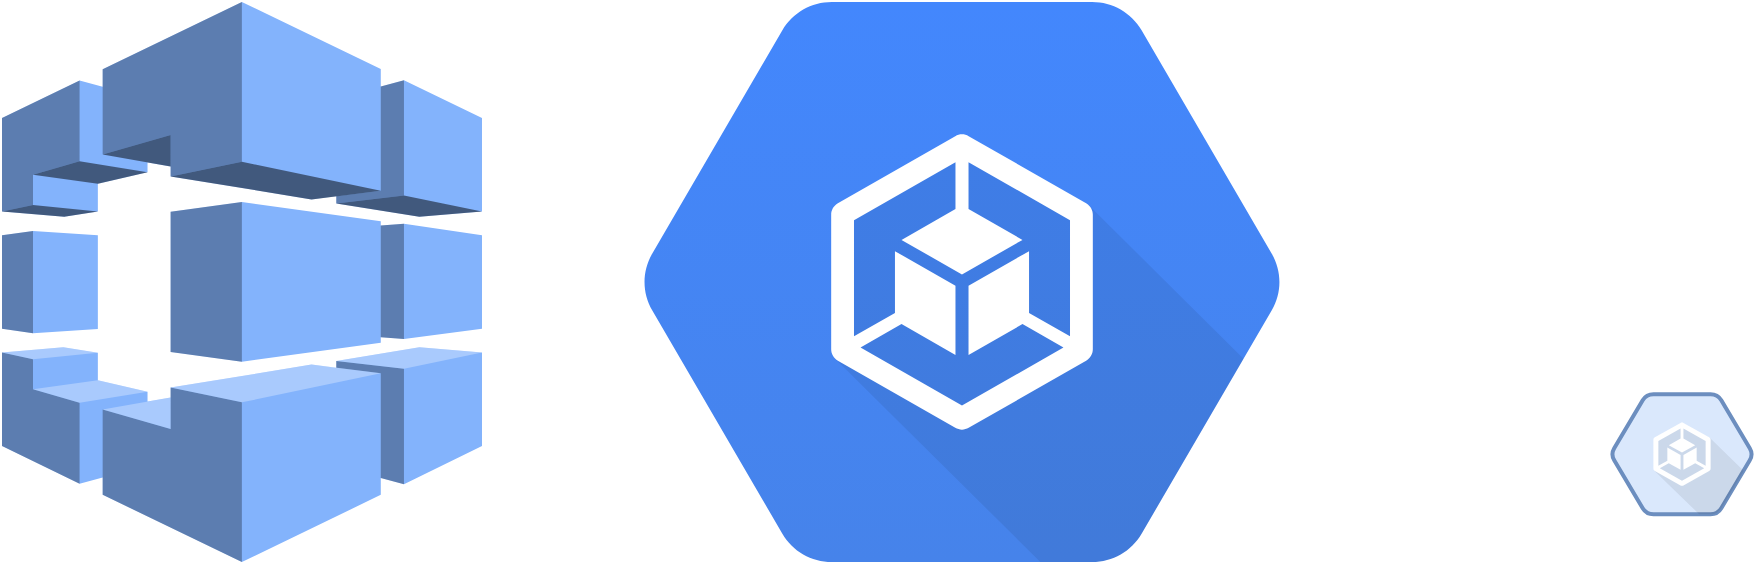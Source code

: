<mxfile compressed="true" version="21.6.5" type="device" pages="2"><diagram id="3e5-ePAXqQjTUiloZKvq" name="Logo"><mxGraphModel dx="1482" dy="878" grid="1" gridSize="10" guides="1" tooltips="1" connect="1" arrows="1" fold="1" page="1" pageScale="1" pageWidth="4681" pageHeight="3300" math="0" shadow="0"><root><mxCell id="02j1MC7q0GO2YytsVlVA-0"/><mxCell id="02j1MC7q0GO2YytsVlVA-1" parent="02j1MC7q0GO2YytsVlVA-0"/><mxCell id="02j1MC7q0GO2YytsVlVA-3" value="" style="outlineConnect=0;dashed=0;verticalLabelPosition=bottom;verticalAlign=top;align=center;html=1;shape=mxgraph.aws3.codebuild;strokeColor=#6c8ebf;fillColor=#83B3FC;strokeWidth=1;" parent="02j1MC7q0GO2YytsVlVA-1" vertex="1"><mxGeometry x="40" y="40" width="240" height="280" as="geometry"/></mxCell><mxCell id="CwtNiIqBlaDUluiQWkuy-0" value="" style="shape=mxgraph.gcp.compute.container_engine;html=1;fillColor=#4387FD;gradientColor=#4683EA;strokeColor=none;verticalLabelPosition=bottom;verticalAlign=top;align=center;" parent="02j1MC7q0GO2YytsVlVA-1" vertex="1"><mxGeometry x="360" y="40" width="320" height="280" as="geometry"/></mxCell><mxCell id="o5LvKsVDTPLKigUufJ1F-0" value="" style="shape=mxgraph.gcp.compute.container_engine;html=1;fillColor=#dae8fc;verticalLabelPosition=bottom;verticalAlign=top;align=center;strokeColor=#6c8ebf;strokeWidth=2;fontStyle=1;fontFamily=Comic Sans MS;fontSize=14;" parent="02j1MC7q0GO2YytsVlVA-1" vertex="1"><mxGeometry x="845" y="236.11" width="70" height="60" as="geometry"/></mxCell></root></mxGraphModel></diagram><diagram id="uwm7y63D-FAcAVskzO7C" name="IODA Principes"><mxGraphModel dx="1482" dy="878" grid="1" gridSize="10" guides="1" tooltips="1" connect="1" arrows="1" fold="1" page="1" pageScale="1" pageWidth="4681" pageHeight="3300" math="0" shadow="0"><root><mxCell id="0"/><mxCell id="1" parent="0"/><mxCell id="WadyfTq_HFfuPPW0J1Bp-35" value="" style="rounded=0;whiteSpace=wrap;html=1;dashed=1;dashPattern=1 1;fillColor=none;strokeWidth=2;" parent="1" vertex="1"><mxGeometry x="40" y="40" width="1190" height="720" as="geometry"/></mxCell><mxCell id="zaa4HsyervPL_EpwAPmy-9" value="API (Flutter/Dart interfaces)" style="text;html=1;strokeColor=none;fillColor=#E6E6E6;align=center;verticalAlign=top;whiteSpace=wrap;rounded=0;strokeWidth=1;fontSize=14;fontStyle=1" parent="1" vertex="1"><mxGeometry x="840" y="640" width="380" height="110" as="geometry"/></mxCell><mxCell id="zaa4HsyervPL_EpwAPmy-8" value="Mesh, Vertices, Normal, etc." style="text;html=1;strokeColor=none;fillColor=#E6E6E6;align=center;verticalAlign=top;whiteSpace=wrap;rounded=0;strokeWidth=1;fontSize=14;fontStyle=1" parent="1" vertex="1"><mxGeometry x="840" y="480" width="380" height="140" as="geometry"/></mxCell><mxCell id="zaa4HsyervPL_EpwAPmy-7" value="Raster, Plugin, Shadow, etc." style="text;html=1;strokeColor=none;fillColor=#E6E6E6;align=center;verticalAlign=top;whiteSpace=wrap;rounded=0;strokeWidth=1;fontSize=14;fontStyle=1" parent="1" vertex="1"><mxGeometry x="840" y="280" width="380" height="180" as="geometry"/></mxCell><mxCell id="zaa4HsyervPL_EpwAPmy-5" value="&lt;font style=&quot;font-size: 14px;&quot;&gt;Orchestration, Processor, Pipeline, Workflow, Engine&lt;/font&gt;" style="text;html=1;strokeColor=none;fillColor=#E6E6E6;align=center;verticalAlign=top;whiteSpace=wrap;rounded=0;strokeWidth=1;fontSize=16;fontStyle=1" parent="1" vertex="1"><mxGeometry x="840" y="90" width="380" height="170" as="geometry"/></mxCell><mxCell id="WadyfTq_HFfuPPW0J1Bp-1" value="DATA" style="ellipse;whiteSpace=wrap;html=1;aspect=fixed;fillColor=#dae8fc;strokeColor=#6c8ebf;fontStyle=1;strokeWidth=3;" parent="1" vertex="1"><mxGeometry x="390" y="510" width="80" height="80" as="geometry"/></mxCell><mxCell id="WadyfTq_HFfuPPW0J1Bp-2" value="OPERATION" style="rounded=0;whiteSpace=wrap;html=1;fillColor=#f8cecc;strokeColor=#b85450;fontStyle=1;strokeWidth=3;" parent="1" vertex="1"><mxGeometry x="370" y="290" width="120" height="60" as="geometry"/></mxCell><mxCell id="WadyfTq_HFfuPPW0J1Bp-3" value="INTEGRATION" style="shape=hexagon;perimeter=hexagonPerimeter2;whiteSpace=wrap;html=1;fixedSize=1;fillColor=#d5e8d4;strokeColor=#82b366;fontStyle=1;strokeWidth=3;" parent="1" vertex="1"><mxGeometry x="370" y="170" width="120" height="80" as="geometry"/></mxCell><mxCell id="WadyfTq_HFfuPPW0J1Bp-4" value="API / Frameworks" style="rounded=1;whiteSpace=wrap;html=1;fillColor=#f5f5f5;fontColor=#333333;strokeColor=#666666;fontStyle=1;fontSize=15;strokeWidth=3;" parent="1" vertex="1"><mxGeometry x="370" y="650" width="440" height="100" as="geometry"/></mxCell><mxCell id="WadyfTq_HFfuPPW0J1Bp-6" value="" style="line;strokeWidth=4;fillColor=none;align=left;verticalAlign=middle;spacingTop=-1;spacingLeft=3;spacingRight=3;rotatable=0;labelPosition=right;points=[];portConstraint=eastwest;strokeColor=inherit;" parent="1" vertex="1"><mxGeometry x="50" y="268" width="760" height="8" as="geometry"/></mxCell><mxCell id="WadyfTq_HFfuPPW0J1Bp-7" value="INTEGRATION" style="shape=hexagon;perimeter=hexagonPerimeter2;whiteSpace=wrap;html=1;fixedSize=1;fillColor=#d5e8d4;strokeColor=#82b366;fontStyle=1;strokeWidth=3;" parent="1" vertex="1"><mxGeometry x="530" y="170" width="120" height="80" as="geometry"/></mxCell><mxCell id="WadyfTq_HFfuPPW0J1Bp-8" value="INTEGRATION" style="shape=hexagon;perimeter=hexagonPerimeter2;whiteSpace=wrap;html=1;fixedSize=1;fillColor=#d5e8d4;strokeColor=#82b366;fontStyle=1;strokeWidth=3;" parent="1" vertex="1"><mxGeometry x="690" y="170" width="120" height="80" as="geometry"/></mxCell><mxCell id="WadyfTq_HFfuPPW0J1Bp-9" value="INTEGRATION" style="shape=hexagon;perimeter=hexagonPerimeter2;whiteSpace=wrap;html=1;fixedSize=1;fillColor=#d5e8d4;strokeColor=#82b366;fontStyle=1;strokeWidth=3;" parent="1" vertex="1"><mxGeometry x="530" y="50" width="120" height="80" as="geometry"/></mxCell><mxCell id="WadyfTq_HFfuPPW0J1Bp-10" value="" style="edgeStyle=segmentEdgeStyle;endArrow=classic;html=1;curved=0;rounded=0;endSize=8;startSize=8;startArrow=classic;startFill=1;strokeWidth=2;fillColor=#d5e8d4;strokeColor=#82B366;entryX=0.375;entryY=1;entryDx=0;entryDy=0;exitX=0.5;exitY=0;exitDx=0;exitDy=0;" parent="1" source="WadyfTq_HFfuPPW0J1Bp-3" target="WadyfTq_HFfuPPW0J1Bp-9" edge="1"><mxGeometry width="50" height="50" relative="1" as="geometry"><mxPoint x="540" y="190" as="sourcePoint"/><mxPoint x="590" y="140" as="targetPoint"/><Array as="points"><mxPoint x="430" y="150"/><mxPoint x="575" y="150"/></Array></mxGeometry></mxCell><mxCell id="WadyfTq_HFfuPPW0J1Bp-11" value="" style="edgeStyle=segmentEdgeStyle;endArrow=classic;html=1;curved=0;rounded=0;endSize=8;startSize=8;startArrow=classic;startFill=1;strokeWidth=2;fillColor=#d5e8d4;strokeColor=#82B366;entryX=0.625;entryY=1;entryDx=0;entryDy=0;" parent="1" source="WadyfTq_HFfuPPW0J1Bp-8" target="WadyfTq_HFfuPPW0J1Bp-9" edge="1"><mxGeometry width="50" height="50" relative="1" as="geometry"><mxPoint x="750" y="140" as="sourcePoint"/><mxPoint x="910" y="100" as="targetPoint"/><Array as="points"><mxPoint x="750" y="150"/><mxPoint x="605" y="150"/></Array></mxGeometry></mxCell><mxCell id="WadyfTq_HFfuPPW0J1Bp-12" value="" style="endArrow=classic;html=1;rounded=0;endSize=8;startSize=8;startArrow=classic;startFill=1;strokeWidth=2;fillColor=#d5e8d4;strokeColor=#82B366;entryX=0.5;entryY=1;entryDx=0;entryDy=0;exitX=0.5;exitY=0;exitDx=0;exitDy=0;" parent="1" source="WadyfTq_HFfuPPW0J1Bp-7" target="WadyfTq_HFfuPPW0J1Bp-9" edge="1"><mxGeometry width="50" height="50" relative="1" as="geometry"><mxPoint x="755" y="370" as="sourcePoint"/><mxPoint x="610" y="330" as="targetPoint"/></mxGeometry></mxCell><mxCell id="WadyfTq_HFfuPPW0J1Bp-13" value="&lt;h1&gt;&lt;span style=&quot;background-color: initial;&quot;&gt;&lt;font color=&quot;#990000&quot;&gt;I&lt;/font&gt;&lt;/span&gt;&lt;/h1&gt;&lt;h1&gt;&lt;div style=&quot;background-color: rgb(255, 255, 255); font-family: Menlo, Monaco, &amp;quot;Courier New&amp;quot;, monospace; font-size: 12px; line-height: 18px;&quot;&gt;Integration&lt;span style=&quot;font-weight: normal;&quot;&gt; uses operations and other integrations to put everything together creating behavior, but do not contain logic.&lt;/span&gt;&lt;/div&gt;&lt;/h1&gt;" style="text;html=1;strokeColor=none;fillColor=none;spacing=5;spacingTop=-20;whiteSpace=wrap;overflow=hidden;rounded=0;" parent="1" vertex="1"><mxGeometry x="50" y="50" width="310" height="130" as="geometry"/></mxCell><mxCell id="WadyfTq_HFfuPPW0J1Bp-14" value="OPERATION" style="rounded=0;whiteSpace=wrap;html=1;fillColor=#f8cecc;strokeColor=#b85450;fontStyle=1;strokeWidth=3;" parent="1" vertex="1"><mxGeometry x="530" y="290" width="120" height="60" as="geometry"/></mxCell><mxCell id="WadyfTq_HFfuPPW0J1Bp-15" value="OPERATION" style="rounded=0;whiteSpace=wrap;html=1;fillColor=#f8cecc;strokeColor=#b85450;fontStyle=1;strokeWidth=3;" parent="1" vertex="1"><mxGeometry x="690" y="290" width="120" height="60" as="geometry"/></mxCell><mxCell id="WadyfTq_HFfuPPW0J1Bp-16" value="&lt;h1&gt;&lt;font color=&quot;#990000&quot;&gt;O&lt;/font&gt;&lt;/h1&gt;&lt;h1&gt;&lt;div style=&quot;background-color: rgb(255, 255, 255); font-family: Menlo, Monaco, &amp;quot;Courier New&amp;quot;, monospace; font-size: 12px; line-height: 18px;&quot;&gt;Operation&lt;span style=&quot;font-weight: normal;&quot;&gt; element of logic or behavioral change on the data, but without knowledge of any other operation and not authorized to call upon it.&lt;/span&gt;&lt;/div&gt;&lt;/h1&gt;" style="text;html=1;strokeColor=none;fillColor=none;spacing=5;spacingTop=-20;whiteSpace=wrap;overflow=hidden;rounded=0;" parent="1" vertex="1"><mxGeometry x="50" y="290" width="310" height="130" as="geometry"/></mxCell><mxCell id="WadyfTq_HFfuPPW0J1Bp-17" value="" style="endArrow=classic;html=1;rounded=0;endSize=8;startSize=8;startArrow=classic;startFill=1;strokeWidth=2;fillColor=#f8cecc;strokeColor=#b85450;entryX=0.5;entryY=1;entryDx=0;entryDy=0;exitX=0.5;exitY=0;exitDx=0;exitDy=0;" parent="1" source="WadyfTq_HFfuPPW0J1Bp-2" target="WadyfTq_HFfuPPW0J1Bp-3" edge="1"><mxGeometry width="50" height="50" relative="1" as="geometry"><mxPoint x="650" y="430" as="sourcePoint"/><mxPoint x="505" y="390" as="targetPoint"/></mxGeometry></mxCell><mxCell id="WadyfTq_HFfuPPW0J1Bp-18" value="" style="endArrow=classic;html=1;rounded=0;endSize=8;startSize=8;startArrow=classic;startFill=1;strokeWidth=2;fillColor=#f8cecc;strokeColor=#b85450;entryX=0.5;entryY=1;entryDx=0;entryDy=0;" parent="1" source="WadyfTq_HFfuPPW0J1Bp-15" target="WadyfTq_HFfuPPW0J1Bp-8" edge="1"><mxGeometry width="50" height="50" relative="1" as="geometry"><mxPoint x="440" y="300" as="sourcePoint"/><mxPoint x="440" y="260" as="targetPoint"/></mxGeometry></mxCell><mxCell id="WadyfTq_HFfuPPW0J1Bp-19" value="" style="endArrow=classic;html=1;rounded=0;endSize=8;startSize=8;startArrow=classic;startFill=1;strokeWidth=2;fillColor=#f8cecc;strokeColor=#b85450;entryX=0.5;entryY=1;entryDx=0;entryDy=0;exitX=0.5;exitY=0;exitDx=0;exitDy=0;" parent="1" source="WadyfTq_HFfuPPW0J1Bp-14" target="WadyfTq_HFfuPPW0J1Bp-7" edge="1"><mxGeometry width="50" height="50" relative="1" as="geometry"><mxPoint x="440" y="300" as="sourcePoint"/><mxPoint x="440" y="260" as="targetPoint"/></mxGeometry></mxCell><mxCell id="WadyfTq_HFfuPPW0J1Bp-20" value="" style="line;strokeWidth=4;fillColor=none;align=left;verticalAlign=middle;spacingTop=-1;spacingLeft=3;spacingRight=3;rotatable=0;labelPosition=right;points=[];portConstraint=eastwest;strokeColor=inherit;" parent="1" vertex="1"><mxGeometry x="50" y="468" width="760" height="8" as="geometry"/></mxCell><mxCell id="WadyfTq_HFfuPPW0J1Bp-21" value="DATA" style="ellipse;whiteSpace=wrap;html=1;aspect=fixed;fillColor=#dae8fc;strokeColor=#6c8ebf;fontStyle=1;strokeWidth=3;" parent="1" vertex="1"><mxGeometry x="550" y="510" width="80" height="80" as="geometry"/></mxCell><mxCell id="WadyfTq_HFfuPPW0J1Bp-22" value="DATA" style="ellipse;whiteSpace=wrap;html=1;aspect=fixed;fillColor=#dae8fc;strokeColor=#6c8ebf;fontStyle=1;strokeWidth=3;" parent="1" vertex="1"><mxGeometry x="710" y="510" width="80" height="80" as="geometry"/></mxCell><mxCell id="WadyfTq_HFfuPPW0J1Bp-23" value="OPERATION" style="rounded=0;whiteSpace=wrap;html=1;fillColor=#f8cecc;strokeColor=#b85450;fontStyle=1;strokeWidth=3;" parent="1" vertex="1"><mxGeometry x="530" y="389" width="120" height="60" as="geometry"/></mxCell><mxCell id="WadyfTq_HFfuPPW0J1Bp-24" value="&lt;h1&gt;&lt;font color=&quot;#990000&quot;&gt;D&lt;/font&gt;&lt;/h1&gt;&lt;h1&gt;&lt;div style=&quot;background-color: rgb(255, 255, 255); font-family: Menlo, Monaco, &amp;quot;Courier New&amp;quot;, monospace; font-size: 12px; line-height: 18px;&quot;&gt;&lt;div style=&quot;line-height: 18px;&quot;&gt;Data&lt;span style=&quot;font-weight: normal;&quot;&gt; structure, possibly including services working on the data to ensure consistency, but without adding any other form of logic.&lt;/span&gt;&lt;/div&gt;&lt;/div&gt;&lt;/h1&gt;" style="text;html=1;strokeColor=none;fillColor=none;spacing=5;spacingTop=-20;whiteSpace=wrap;overflow=hidden;rounded=0;" parent="1" vertex="1"><mxGeometry x="50" y="491" width="310" height="130" as="geometry"/></mxCell><mxCell id="WadyfTq_HFfuPPW0J1Bp-25" value="" style="endArrow=classic;html=1;rounded=0;endSize=8;startSize=8;startArrow=classic;startFill=1;strokeWidth=2;fillColor=#dae8fc;strokeColor=#6c8ebf;entryX=0.5;entryY=1;entryDx=0;entryDy=0;" parent="1" source="WadyfTq_HFfuPPW0J1Bp-1" target="WadyfTq_HFfuPPW0J1Bp-2" edge="1"><mxGeometry width="50" height="50" relative="1" as="geometry"><mxPoint x="440" y="300" as="sourcePoint"/><mxPoint x="440" y="260" as="targetPoint"/></mxGeometry></mxCell><mxCell id="WadyfTq_HFfuPPW0J1Bp-26" value="" style="endArrow=classic;html=1;rounded=0;endSize=8;startSize=8;startArrow=classic;startFill=1;strokeWidth=2;fillColor=#dae8fc;strokeColor=#6c8ebf;entryX=0.5;entryY=1;entryDx=0;entryDy=0;" parent="1" source="WadyfTq_HFfuPPW0J1Bp-21" target="WadyfTq_HFfuPPW0J1Bp-23" edge="1"><mxGeometry width="50" height="50" relative="1" as="geometry"><mxPoint x="440" y="501" as="sourcePoint"/><mxPoint x="440" y="360" as="targetPoint"/></mxGeometry></mxCell><mxCell id="WadyfTq_HFfuPPW0J1Bp-27" value="" style="endArrow=classic;html=1;rounded=0;endSize=8;startSize=8;startArrow=classic;startFill=1;strokeWidth=2;fillColor=#dae8fc;strokeColor=#6c8ebf;entryX=0.5;entryY=1;entryDx=0;entryDy=0;" parent="1" source="WadyfTq_HFfuPPW0J1Bp-22" target="WadyfTq_HFfuPPW0J1Bp-15" edge="1"><mxGeometry width="50" height="50" relative="1" as="geometry"><mxPoint x="600" y="501" as="sourcePoint"/><mxPoint x="600" y="459" as="targetPoint"/></mxGeometry></mxCell><mxCell id="WadyfTq_HFfuPPW0J1Bp-28" value="" style="line;strokeWidth=4;fillColor=none;align=left;verticalAlign=middle;spacingTop=-1;spacingLeft=3;spacingRight=3;rotatable=0;labelPosition=right;points=[];portConstraint=eastwest;strokeColor=inherit;" parent="1" vertex="1"><mxGeometry x="50" y="626" width="760" height="8" as="geometry"/></mxCell><mxCell id="WadyfTq_HFfuPPW0J1Bp-29" value="&lt;h1&gt;&lt;font color=&quot;#990000&quot;&gt;A&lt;/font&gt;&lt;/h1&gt;&lt;h1&gt;&lt;div style=&quot;background-color: rgb(255, 255, 255); font-family: Menlo, Monaco, &amp;quot;Courier New&amp;quot;, monospace; font-size: 12px; line-height: 18px;&quot;&gt;&lt;div style=&quot;line-height: 18px;&quot;&gt;&lt;div style=&quot;line-height: 18px;&quot;&gt;APIs&lt;span style=&quot;font-weight: normal;&quot;&gt; and frameworks are the fourth part through which operations interact with the environment.&lt;/span&gt;&lt;/div&gt;&lt;/div&gt;&lt;/div&gt;&lt;/h1&gt;" style="text;html=1;strokeColor=none;fillColor=none;spacing=5;spacingTop=-20;whiteSpace=wrap;overflow=hidden;rounded=0;" parent="1" vertex="1"><mxGeometry x="50" y="650" width="310" height="110" as="geometry"/></mxCell><mxCell id="WadyfTq_HFfuPPW0J1Bp-30" value="" style="endArrow=classic;html=1;rounded=0;endSize=8;startSize=8;startArrow=classic;startFill=1;strokeWidth=2;fillColor=#f5f5f5;strokeColor=#666666;entryX=1;entryY=0.5;entryDx=0;entryDy=0;exitX=0.7;exitY=0.013;exitDx=0;exitDy=0;exitPerimeter=0;edgeStyle=orthogonalEdgeStyle;" parent="1" source="WadyfTq_HFfuPPW0J1Bp-4" target="WadyfTq_HFfuPPW0J1Bp-14" edge="1"><mxGeometry width="50" height="50" relative="1" as="geometry"><mxPoint x="760" y="501" as="sourcePoint"/><mxPoint x="760" y="360" as="targetPoint"/></mxGeometry></mxCell><mxCell id="WadyfTq_HFfuPPW0J1Bp-31" value="" style="endArrow=classic;html=1;rounded=0;endSize=8;startSize=8;startArrow=classic;startFill=1;strokeWidth=2;fillColor=#f5f5f5;strokeColor=#666666;entryX=0;entryY=0.5;entryDx=0;entryDy=0;exitX=0.273;exitY=0;exitDx=0;exitDy=0;exitPerimeter=0;edgeStyle=orthogonalEdgeStyle;" parent="1" source="WadyfTq_HFfuPPW0J1Bp-4" target="WadyfTq_HFfuPPW0J1Bp-23" edge="1"><mxGeometry width="50" height="50" relative="1" as="geometry"><mxPoint x="600" y="501" as="sourcePoint"/><mxPoint x="600" y="459" as="targetPoint"/><Array as="points"><mxPoint x="490" y="419"/></Array></mxGeometry></mxCell><mxCell id="r3aS9ICOg-juNnkXgBvn-2" value="" style="verticalLabelPosition=bottom;shadow=0;dashed=0;align=center;html=1;verticalAlign=top;strokeWidth=4;shape=mxgraph.mockup.markup.line;strokeColor=#999999;direction=north;" parent="1" vertex="1"><mxGeometry x="820" y="90" width="20" height="660" as="geometry"/></mxCell><mxCell id="r3aS9ICOg-juNnkXgBvn-3" value="Text" style="text;html=1;strokeColor=none;fillColor=none;align=center;verticalAlign=middle;whiteSpace=wrap;rounded=0;" parent="1" vertex="1"><mxGeometry x="610" y="450" width="60" height="30" as="geometry"/></mxCell><mxCell id="r3aS9ICOg-juNnkXgBvn-4" value="IODA" style="text;html=1;strokeColor=none;fillColor=none;align=center;verticalAlign=middle;whiteSpace=wrap;rounded=0;strokeWidth=1;fontSize=24;fontStyle=1" parent="1" vertex="1"><mxGeometry x="760" y="50" width="70" height="30" as="geometry"/></mxCell><mxCell id="r3aS9ICOg-juNnkXgBvn-5" value="3D" style="text;html=1;strokeColor=none;fillColor=none;align=center;verticalAlign=middle;whiteSpace=wrap;rounded=0;strokeWidth=1;fontSize=24;fontStyle=1" parent="1" vertex="1"><mxGeometry x="831" y="50" width="40" height="30" as="geometry"/></mxCell><mxCell id="r3aS9ICOg-juNnkXgBvn-6" value="" style="verticalLabelPosition=bottom;shadow=0;dashed=0;align=center;html=1;verticalAlign=top;strokeWidth=4;shape=mxgraph.mockup.markup.line;strokeColor=#330000;direction=north;" parent="1" vertex="1"><mxGeometry x="820" y="50" width="20" height="30" as="geometry"/></mxCell><mxCell id="DbPEO5jDqie7yOy01-pk-7" value="" style="shape=mxgraph.gcp.compute.container_engine;html=1;fillColor=#d5e8d4;verticalLabelPosition=bottom;verticalAlign=top;align=center;strokeColor=#82b366;strokeWidth=3;fontStyle=1;fontFamily=Comic Sans MS;fontSize=14;" parent="1" vertex="1"><mxGeometry x="850" y="140" width="80" height="70" as="geometry"/></mxCell><mxCell id="DbPEO5jDqie7yOy01-pk-10" value="" style="shape=mxgraph.gcp.compute.container_engine;html=1;fillColor=#d5e8d4;verticalLabelPosition=bottom;verticalAlign=top;align=center;strokeColor=#82b366;strokeWidth=3;fontStyle=1;fontFamily=Comic Sans MS;fontSize=14;" parent="1" vertex="1"><mxGeometry x="990" y="140" width="80" height="70" as="geometry"/></mxCell><mxCell id="DbPEO5jDqie7yOy01-pk-17" value="" style="shape=mxgraph.gcp.compute.container_engine;html=1;fillColor=#f8cecc;verticalLabelPosition=bottom;verticalAlign=top;align=center;strokeColor=#b85450;strokeWidth=3;fontStyle=1;fontFamily=Comic Sans MS;fontSize=14;" parent="1" vertex="1"><mxGeometry x="1130" y="380" width="80" height="70" as="geometry"/></mxCell><mxCell id="DbPEO5jDqie7yOy01-pk-22" value="" style="endArrow=none;html=1;rounded=0;exitX=0.588;exitY=0.493;exitDx=0;exitDy=0;exitPerimeter=0;dashed=1;dashPattern=1 1;strokeWidth=2;entryX=0.125;entryY=0.75;entryDx=0;entryDy=0;entryPerimeter=0;" parent="1" source="DbPEO5jDqie7yOy01-pk-11" target="DbPEO5jDqie7yOy01-pk-12" edge="1"><mxGeometry width="50" height="50" relative="1" as="geometry"><mxPoint x="899" y="577" as="sourcePoint"/><mxPoint x="1024" y="305" as="targetPoint"/></mxGeometry></mxCell><mxCell id="DbPEO5jDqie7yOy01-pk-9" value="" style="shape=mxgraph.gcp.compute.container_engine;html=1;fillColor=#d5e8d4;verticalLabelPosition=bottom;verticalAlign=top;align=center;strokeColor=#82b366;strokeWidth=3;fontStyle=1;fontFamily=Comic Sans MS;fontSize=14;" parent="1" vertex="1"><mxGeometry x="920" y="180" width="80" height="70" as="geometry"/></mxCell><mxCell id="DbPEO5jDqie7yOy01-pk-29" value="" style="endArrow=none;html=1;rounded=0;exitX=0.85;exitY=0.243;exitDx=0;exitDy=0;exitPerimeter=0;dashed=1;dashPattern=1 1;strokeWidth=2;entryX=0.388;entryY=0.543;entryDx=0;entryDy=0;entryPerimeter=0;" parent="1" source="DbPEO5jDqie7yOy01-pk-2" target="DbPEO5jDqie7yOy01-pk-11" edge="1"><mxGeometry width="50" height="50" relative="1" as="geometry"><mxPoint x="899" y="527" as="sourcePoint"/><mxPoint x="1024" y="255" as="targetPoint"/><Array as="points"><mxPoint x="960" y="630"/><mxPoint x="970" y="400"/></Array></mxGeometry></mxCell><mxCell id="DbPEO5jDqie7yOy01-pk-33" value="" style="endArrow=none;html=1;rounded=0;dashed=1;dashPattern=1 1;strokeWidth=2;entryX=0.15;entryY=0.764;entryDx=0;entryDy=0;entryPerimeter=0;" parent="1" source="DbPEO5jDqie7yOy01-pk-4" target="DbPEO5jDqie7yOy01-pk-17" edge="1"><mxGeometry width="50" height="50" relative="1" as="geometry"><mxPoint x="1094" y="665.5" as="sourcePoint"/><mxPoint x="1021" y="416" as="targetPoint"/><Array as="points"><mxPoint x="1100" y="540"/></Array></mxGeometry></mxCell><mxCell id="DbPEO5jDqie7yOy01-pk-35" value="" style="endArrow=none;html=1;rounded=0;dashed=1;dashPattern=1 1;strokeWidth=2;entryX=0.55;entryY=0.75;entryDx=0;entryDy=0;entryPerimeter=0;exitX=0.538;exitY=0.421;exitDx=0;exitDy=0;exitPerimeter=0;" parent="1" source="DbPEO5jDqie7yOy01-pk-6" target="DbPEO5jDqie7yOy01-pk-18" edge="1"><mxGeometry width="50" height="50" relative="1" as="geometry"><mxPoint x="1270" y="704" as="sourcePoint"/><mxPoint x="1180" y="574" as="targetPoint"/></mxGeometry></mxCell><mxCell id="DbPEO5jDqie7yOy01-pk-18" value="" style="shape=mxgraph.gcp.compute.container_engine;html=1;fillColor=#dae8fc;verticalLabelPosition=bottom;verticalAlign=top;align=center;strokeColor=#6c8ebf;strokeWidth=3;fontStyle=1;fontFamily=Comic Sans MS;fontSize=14;" parent="1" vertex="1"><mxGeometry x="1130" y="515" width="80" height="70" as="geometry"/></mxCell><mxCell id="DbPEO5jDqie7yOy01-pk-36" value="" style="endArrow=none;html=1;rounded=0;exitX=0.525;exitY=0.021;exitDx=0;exitDy=0;exitPerimeter=0;dashed=1;dashPattern=1 1;strokeWidth=2;entryX=0.775;entryY=0.45;entryDx=0;entryDy=0;entryPerimeter=0;" parent="1" source="DbPEO5jDqie7yOy01-pk-2" target="DbPEO5jDqie7yOy01-pk-19" edge="1"><mxGeometry width="50" height="50" relative="1" as="geometry"><mxPoint x="856" y="1027" as="sourcePoint"/><mxPoint x="841" y="760" as="targetPoint"/><Array as="points"><mxPoint x="940" y="610"/><mxPoint x="940" y="580"/></Array></mxGeometry></mxCell><mxCell id="DbPEO5jDqie7yOy01-pk-19" value="Shadow" style="shape=mxgraph.gcp.compute.container_engine;html=1;fillColor=#dae8fc;verticalLabelPosition=bottom;verticalAlign=top;align=center;strokeColor=#6c8ebf;strokeWidth=3;fontStyle=1;fontFamily=Comic Sans MS;fontSize=14;dashed=1;dashPattern=1 1;" parent="1" vertex="1"><mxGeometry x="850" y="515" width="80" height="70" as="geometry"/></mxCell><mxCell id="DbPEO5jDqie7yOy01-pk-2" value="" style="shape=mxgraph.gcp.compute.container_engine;html=1;fillColor=#f5f5f5;verticalLabelPosition=bottom;verticalAlign=top;align=center;strokeColor=#666666;strokeWidth=3;fontStyle=1;fontFamily=Comic Sans MS;fontSize=14;fontColor=#333333;" parent="1" vertex="1"><mxGeometry x="850" y="670" width="80" height="70" as="geometry"/></mxCell><mxCell id="DbPEO5jDqie7yOy01-pk-40" value="" style="endArrow=none;html=1;rounded=0;dashed=1;dashPattern=1 1;strokeWidth=2;entryX=0.363;entryY=0.614;entryDx=0;entryDy=0;entryPerimeter=0;fontStyle=1;exitX=0.25;exitY=0.529;exitDx=0;exitDy=0;exitPerimeter=0;" parent="1" source="DbPEO5jDqie7yOy01-pk-4" target="DbPEO5jDqie7yOy01-pk-6" edge="1"><mxGeometry width="50" height="50" relative="1" as="geometry"><mxPoint x="933" y="723" as="sourcePoint"/><mxPoint x="975" y="686" as="targetPoint"/><Array as="points"><mxPoint x="1090" y="737"/><mxPoint x="1120" y="737"/></Array></mxGeometry></mxCell><mxCell id="DbPEO5jDqie7yOy01-pk-6" value="" style="shape=mxgraph.gcp.compute.container_engine;html=1;fillColor=#f5f5f5;verticalLabelPosition=bottom;verticalAlign=top;align=center;strokeColor=#666666;strokeWidth=3;fontStyle=1;fontFamily=Comic Sans MS;fontSize=14;fontColor=#333333;" parent="1" vertex="1"><mxGeometry x="1130" y="670" width="80" height="70" as="geometry"/></mxCell><mxCell id="DbPEO5jDqie7yOy01-pk-4" value="" style="shape=mxgraph.gcp.compute.container_engine;html=1;fillColor=#f5f5f5;verticalLabelPosition=bottom;verticalAlign=top;align=center;strokeColor=#666666;strokeWidth=3;fontStyle=1;fontFamily=Comic Sans MS;fontSize=14;fontColor=#333333;" parent="1" vertex="1"><mxGeometry x="990" y="670" width="80" height="70" as="geometry"/></mxCell><mxCell id="zaa4HsyervPL_EpwAPmy-1" value="" style="shape=mxgraph.gcp.compute.container_engine;html=1;fillColor=#f8cecc;verticalLabelPosition=bottom;verticalAlign=top;align=center;strokeColor=#b85450;strokeWidth=3;fontStyle=1;fontFamily=Comic Sans MS;fontSize=14;" parent="1" vertex="1"><mxGeometry x="850" y="380" width="80" height="70" as="geometry"/></mxCell><mxCell id="zaa4HsyervPL_EpwAPmy-2" value="" style="endArrow=none;html=1;rounded=0;dashed=1;dashPattern=1 1;strokeWidth=2;entryX=0.513;entryY=0.886;entryDx=0;entryDy=0;entryPerimeter=0;exitX=0.463;exitY=0.271;exitDx=0;exitDy=0;exitPerimeter=0;" parent="1" source="DbPEO5jDqie7yOy01-pk-15" target="DbPEO5jDqie7yOy01-pk-11" edge="1"><mxGeometry width="50" height="50" relative="1" as="geometry"><mxPoint x="1190" y="715" as="sourcePoint"/><mxPoint x="1187" y="571" as="targetPoint"/></mxGeometry></mxCell><mxCell id="DbPEO5jDqie7yOy01-pk-15" value="" style="shape=mxgraph.gcp.compute.container_engine;html=1;fillColor=#f8cecc;verticalLabelPosition=bottom;verticalAlign=top;align=center;strokeColor=#b85450;strokeWidth=3;fontStyle=1;fontFamily=Comic Sans MS;fontSize=14;" parent="1" vertex="1"><mxGeometry x="990" y="380" width="80" height="70" as="geometry"/></mxCell><mxCell id="zaa4HsyervPL_EpwAPmy-3" value="" style="endArrow=none;html=1;rounded=0;dashed=1;dashPattern=1 1;strokeWidth=2;entryX=0.625;entryY=0.857;entryDx=0;entryDy=0;entryPerimeter=0;exitX=0.663;exitY=0.371;exitDx=0;exitDy=0;exitPerimeter=0;" parent="1" source="DbPEO5jDqie7yOy01-pk-16" target="DbPEO5jDqie7yOy01-pk-11" edge="1"><mxGeometry width="50" height="50" relative="1" as="geometry"><mxPoint x="1037" y="409" as="sourcePoint"/><mxPoint x="1111" y="252" as="targetPoint"/></mxGeometry></mxCell><mxCell id="DbPEO5jDqie7yOy01-pk-16" value="" style="shape=mxgraph.gcp.compute.container_engine;html=1;fillColor=#f8cecc;verticalLabelPosition=bottom;verticalAlign=top;align=center;strokeColor=#b85450;strokeWidth=3;fontStyle=1;fontFamily=Comic Sans MS;fontSize=14;" parent="1" vertex="1"><mxGeometry x="1060" y="340" width="80" height="70" as="geometry"/></mxCell><mxCell id="DbPEO5jDqie7yOy01-pk-11" value="" style="shape=mxgraph.gcp.compute.container_engine;html=1;fillColor=#d5e8d4;verticalLabelPosition=bottom;verticalAlign=top;align=center;strokeColor=#82b366;strokeWidth=3;fontStyle=1;fontFamily=Comic Sans MS;fontSize=14;" parent="1" vertex="1"><mxGeometry x="1060" y="180" width="80" height="70" as="geometry"/></mxCell><mxCell id="zaa4HsyervPL_EpwAPmy-4" value="" style="endArrow=none;html=1;rounded=0;dashed=1;dashPattern=1 1;strokeWidth=2;entryX=0.575;entryY=0.643;entryDx=0;entryDy=0;entryPerimeter=0;" parent="1" source="DbPEO5jDqie7yOy01-pk-17" target="DbPEO5jDqie7yOy01-pk-12" edge="1"><mxGeometry width="50" height="50" relative="1" as="geometry"><mxPoint x="1123" y="376" as="sourcePoint"/><mxPoint x="1120" y="250" as="targetPoint"/></mxGeometry></mxCell><mxCell id="DbPEO5jDqie7yOy01-pk-12" value="" style="shape=mxgraph.gcp.compute.container_engine;html=1;fillColor=#d5e8d4;verticalLabelPosition=bottom;verticalAlign=top;align=center;strokeColor=#82b366;strokeWidth=3;fontStyle=1;fontFamily=Comic Sans MS;fontSize=14;" parent="1" vertex="1"><mxGeometry x="1130" y="140" width="80" height="70" as="geometry"/></mxCell></root></mxGraphModel></diagram></mxfile>